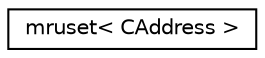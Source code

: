 digraph "Graphical Class Hierarchy"
{
  edge [fontname="Helvetica",fontsize="10",labelfontname="Helvetica",labelfontsize="10"];
  node [fontname="Helvetica",fontsize="10",shape=record];
  rankdir="LR";
  Node0 [label="mruset\< CAddress \>",height=0.2,width=0.4,color="black", fillcolor="white", style="filled",URL="$d6/d19/classmruset.html"];
}
